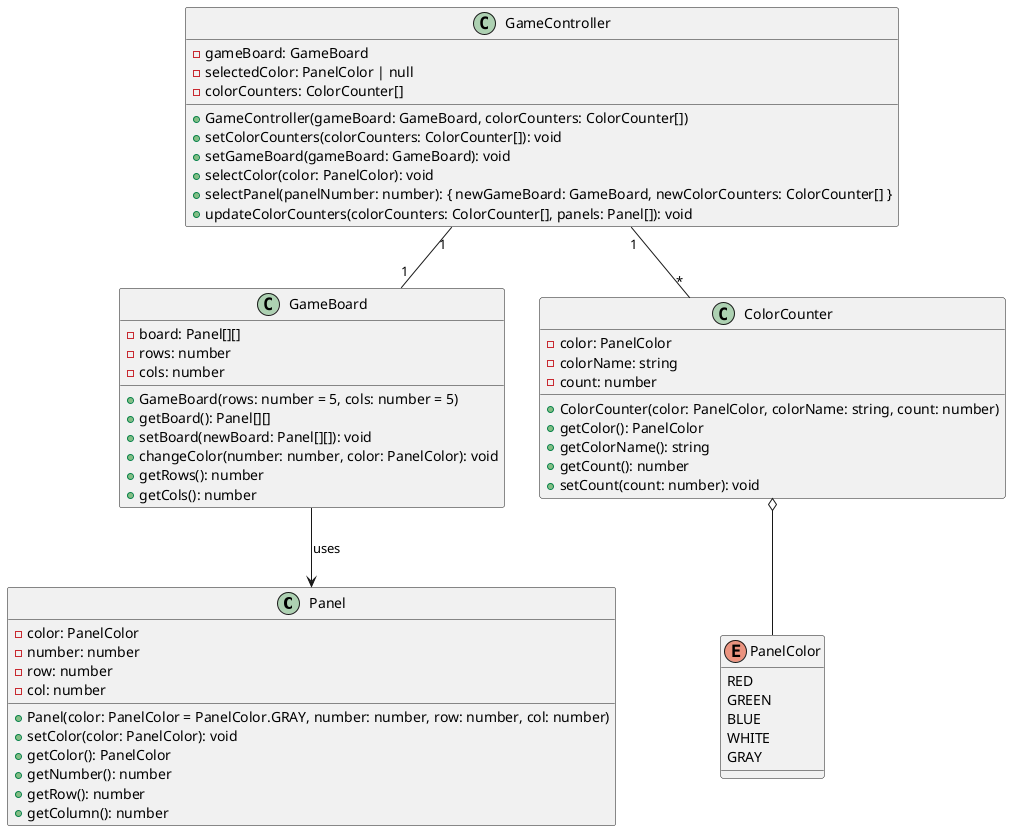 @startuml

class Panel {
  - color: PanelColor
  - number: number
  - row: number
  - col: number
  + Panel(color: PanelColor = PanelColor.GRAY, number: number, row: number, col: number)
  + setColor(color: PanelColor): void
  + getColor(): PanelColor
  + getNumber(): number
  + getRow(): number
  + getColumn(): number
}

enum PanelColor {
  RED
  GREEN
  BLUE
  WHITE
  GRAY
}

class GameBoard {
  - board: Panel[][]
  - rows: number
  - cols: number
  + GameBoard(rows: number = 5, cols: number = 5)
  + getBoard(): Panel[][]
  + setBoard(newBoard: Panel[][]): void
  + changeColor(number: number, color: PanelColor): void
  + getRows(): number
  + getCols(): number
}

class GameController {
  - gameBoard: GameBoard
  - selectedColor: PanelColor | null
  - colorCounters: ColorCounter[]
  + GameController(gameBoard: GameBoard, colorCounters: ColorCounter[])
  + setColorCounters(colorCounters: ColorCounter[]): void
  + setGameBoard(gameBoard: GameBoard): void
  + selectColor(color: PanelColor): void
  + selectPanel(panelNumber: number): { newGameBoard: GameBoard, newColorCounters: ColorCounter[] }
  + updateColorCounters(colorCounters: ColorCounter[], panels: Panel[]): void
}

class ColorCounter {
  - color: PanelColor
  - colorName: string
  - count: number
  + ColorCounter(color: PanelColor, colorName: string, count: number)
  + getColor(): PanelColor
  + getColorName(): string
  + getCount(): number
  + setCount(count: number): void
}

GameBoard --> Panel: uses
GameController "1" -- "1" GameBoard
GameController "1" -- "*" ColorCounter
ColorCounter o-- PanelColor

@enduml
